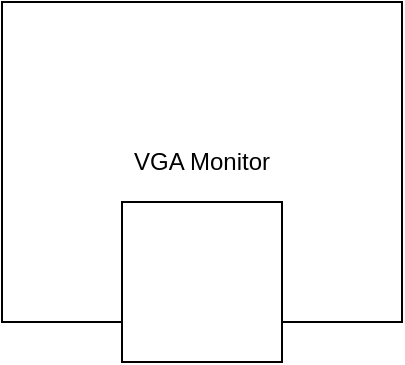 <mxfile version="17.4.5" type="device"><diagram id="HeMAdQHXuGEkrm97h0s7" name="Page-1"><mxGraphModel dx="1038" dy="585" grid="1" gridSize="10" guides="1" tooltips="1" connect="1" arrows="1" fold="1" page="1" pageScale="1" pageWidth="850" pageHeight="1100" math="0" shadow="0"><root><mxCell id="0"/><mxCell id="1" parent="0"/><mxCell id="malzhursOMucne29ivNr-1" value="VGA Monitor" style="rounded=0;whiteSpace=wrap;html=1;" vertex="1" parent="1"><mxGeometry x="60" y="40" width="200" height="160" as="geometry"/></mxCell><mxCell id="malzhursOMucne29ivNr-2" value="" style="whiteSpace=wrap;html=1;aspect=fixed;" vertex="1" parent="1"><mxGeometry x="120" y="140" width="80" height="80" as="geometry"/></mxCell></root></mxGraphModel></diagram></mxfile>